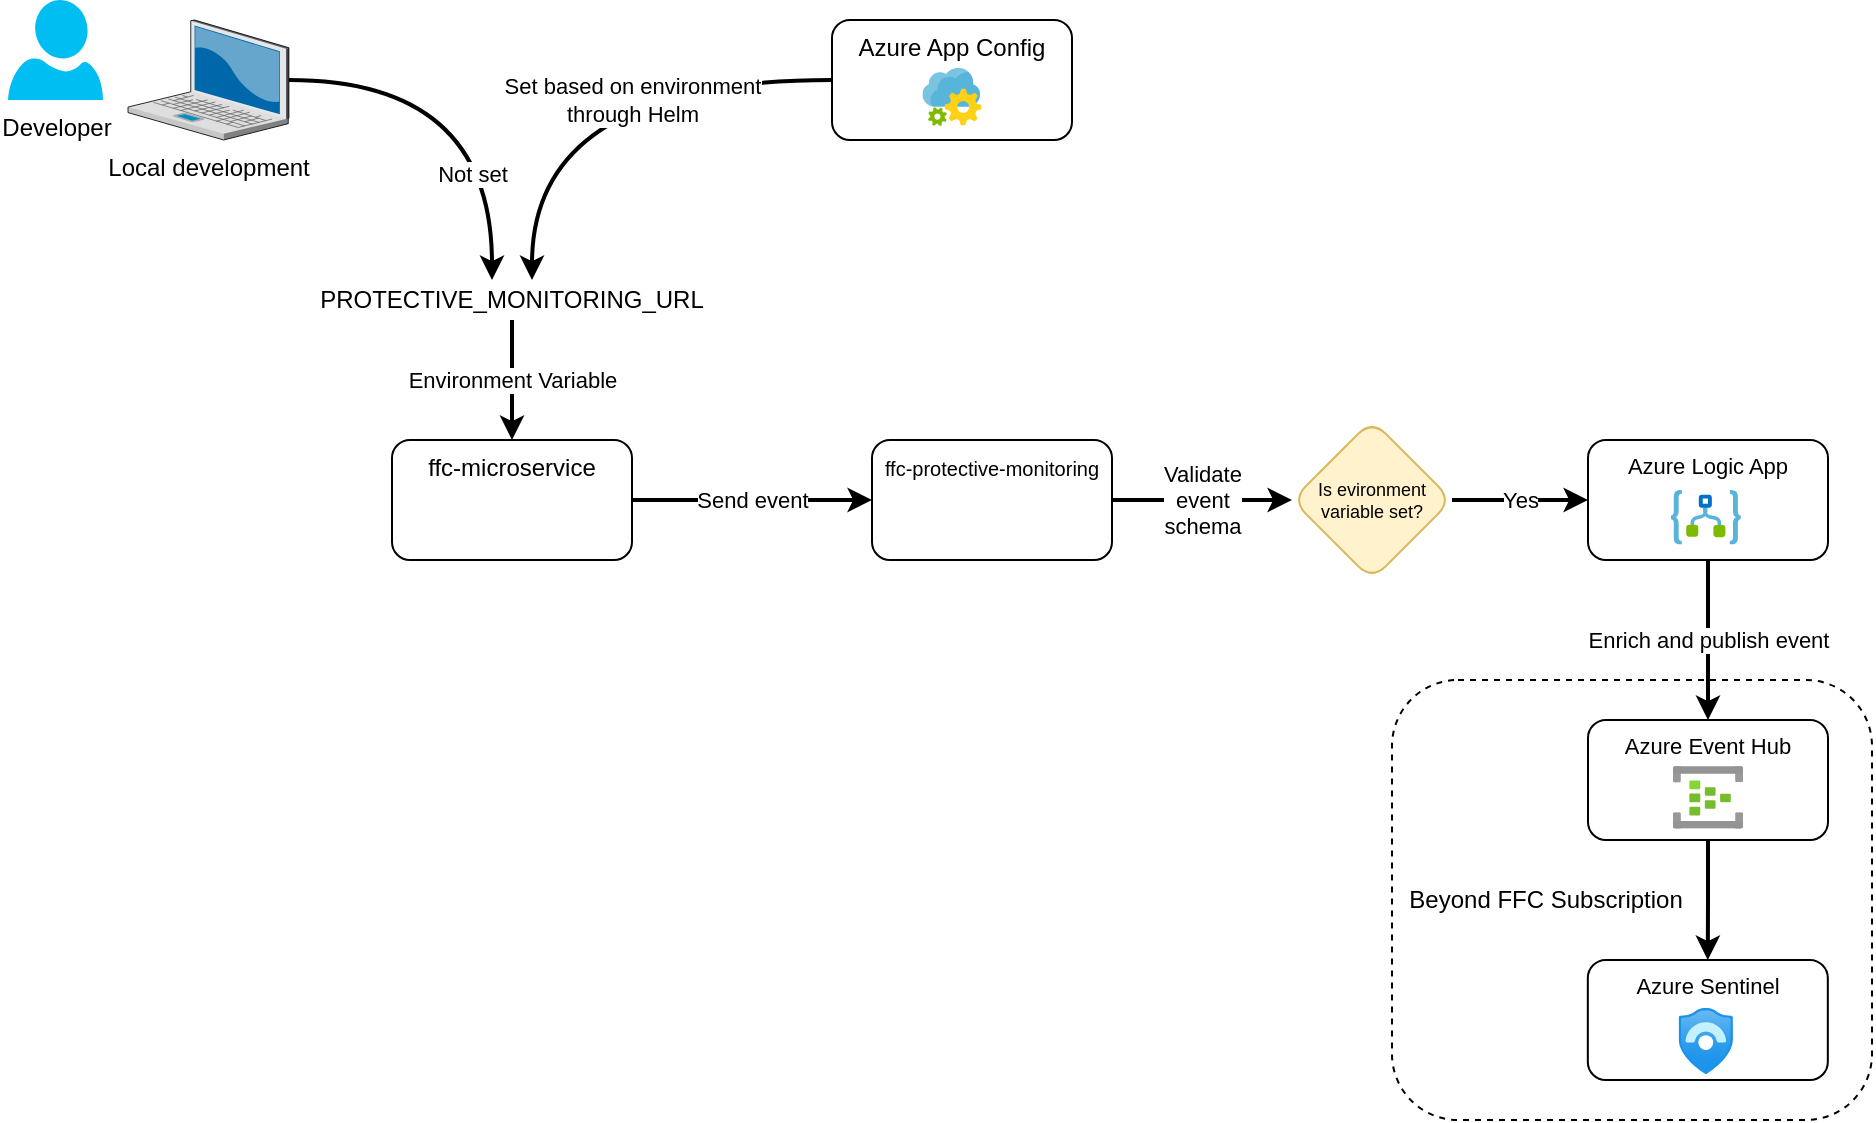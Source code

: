 <mxfile version="14.6.6" type="github">
  <diagram id="oyopK26iYF86LUZck6Hh" name="Page-1">
    <mxGraphModel dx="1038" dy="547" grid="1" gridSize="10" guides="1" tooltips="1" connect="1" arrows="1" fold="1" page="1" pageScale="1" pageWidth="827" pageHeight="1169" math="0" shadow="0">
      <root>
        <mxCell id="0" />
        <mxCell id="1" parent="0" />
        <mxCell id="5JPAob9po4CxYcs8UEPf-5" value="&amp;nbsp; Beyond FFC Subscription" style="rounded=1;whiteSpace=wrap;html=1;align=left;dashed=1;" vertex="1" parent="1">
          <mxGeometry x="720" y="380" width="240" height="220" as="geometry" />
        </mxCell>
        <mxCell id="rAvEq29Ckbkx6i7ZEFiu-17" value="Validate&lt;br&gt;event&lt;br&gt;schema" style="edgeStyle=orthogonalEdgeStyle;curved=1;rounded=0;orthogonalLoop=1;jettySize=auto;html=1;strokeWidth=2;" parent="1" source="rAvEq29Ckbkx6i7ZEFiu-1" target="rAvEq29Ckbkx6i7ZEFiu-16" edge="1">
          <mxGeometry relative="1" as="geometry" />
        </mxCell>
        <mxCell id="rAvEq29Ckbkx6i7ZEFiu-1" value="&lt;font style=&quot;font-size: 10px&quot;&gt;ffc-protective-monitoring&lt;/font&gt;" style="rounded=1;whiteSpace=wrap;html=1;verticalAlign=top;" parent="1" vertex="1">
          <mxGeometry x="460" y="260" width="120" height="60" as="geometry" />
        </mxCell>
        <mxCell id="rAvEq29Ckbkx6i7ZEFiu-3" value="" style="shape=image;html=1;verticalAlign=top;verticalLabelPosition=bottom;labelBackgroundColor=#ffffff;imageAspect=0;aspect=fixed;image=https://cdn0.iconfinder.com/data/icons/logos-21/40/NPM-128.png" parent="1" vertex="1">
          <mxGeometry x="500" y="282" width="38" height="38" as="geometry" />
        </mxCell>
        <mxCell id="rAvEq29Ckbkx6i7ZEFiu-6" value="Send event" style="edgeStyle=orthogonalEdgeStyle;rounded=0;orthogonalLoop=1;jettySize=auto;html=1;entryX=0;entryY=0.5;entryDx=0;entryDy=0;strokeWidth=2;" parent="1" source="rAvEq29Ckbkx6i7ZEFiu-4" target="rAvEq29Ckbkx6i7ZEFiu-1" edge="1">
          <mxGeometry relative="1" as="geometry" />
        </mxCell>
        <mxCell id="rAvEq29Ckbkx6i7ZEFiu-4" value="ffc-microservice" style="rounded=1;whiteSpace=wrap;html=1;verticalAlign=top;" parent="1" vertex="1">
          <mxGeometry x="220" y="260" width="120" height="60" as="geometry" />
        </mxCell>
        <mxCell id="rAvEq29Ckbkx6i7ZEFiu-5" value="" style="shape=image;html=1;verticalAlign=top;verticalLabelPosition=bottom;labelBackgroundColor=#ffffff;imageAspect=0;aspect=fixed;image=https://cdn4.iconfinder.com/data/icons/logos-and-brands/512/233_Node_Js_logo-128.png" parent="1" vertex="1">
          <mxGeometry x="266" y="285" width="28" height="28" as="geometry" />
        </mxCell>
        <mxCell id="rAvEq29Ckbkx6i7ZEFiu-9" value="Environment Variable" style="edgeStyle=orthogonalEdgeStyle;rounded=0;orthogonalLoop=1;jettySize=auto;html=1;entryX=0.5;entryY=0;entryDx=0;entryDy=0;strokeWidth=2;" parent="1" source="rAvEq29Ckbkx6i7ZEFiu-7" target="rAvEq29Ckbkx6i7ZEFiu-4" edge="1">
          <mxGeometry relative="1" as="geometry" />
        </mxCell>
        <mxCell id="rAvEq29Ckbkx6i7ZEFiu-7" value="PROTECTIVE_MONITORING_URL" style="text;html=1;strokeColor=none;fillColor=none;align=center;verticalAlign=middle;whiteSpace=wrap;rounded=0;" parent="1" vertex="1">
          <mxGeometry x="260" y="180" width="40" height="20" as="geometry" />
        </mxCell>
        <mxCell id="rAvEq29Ckbkx6i7ZEFiu-12" value="Not set" style="edgeStyle=orthogonalEdgeStyle;rounded=0;orthogonalLoop=1;jettySize=auto;html=1;entryX=0.25;entryY=0;entryDx=0;entryDy=0;strokeWidth=2;curved=1;" parent="1" source="rAvEq29Ckbkx6i7ZEFiu-11" target="rAvEq29Ckbkx6i7ZEFiu-7" edge="1">
          <mxGeometry x="0.472" y="-10" relative="1" as="geometry">
            <mxPoint as="offset" />
          </mxGeometry>
        </mxCell>
        <mxCell id="rAvEq29Ckbkx6i7ZEFiu-11" value="Local development" style="verticalLabelPosition=bottom;aspect=fixed;html=1;verticalAlign=top;strokeColor=none;align=center;outlineConnect=0;shape=mxgraph.citrix.laptop_2;" parent="1" vertex="1">
          <mxGeometry x="88" y="50" width="80.46" height="60" as="geometry" />
        </mxCell>
        <mxCell id="rAvEq29Ckbkx6i7ZEFiu-15" value="Set based on environment&lt;br&gt;through Helm" style="edgeStyle=orthogonalEdgeStyle;curved=1;rounded=0;orthogonalLoop=1;jettySize=auto;html=1;entryX=0.75;entryY=0;entryDx=0;entryDy=0;strokeWidth=2;" parent="1" source="rAvEq29Ckbkx6i7ZEFiu-13" target="rAvEq29Ckbkx6i7ZEFiu-7" edge="1">
          <mxGeometry x="-0.2" y="10" relative="1" as="geometry">
            <mxPoint as="offset" />
          </mxGeometry>
        </mxCell>
        <mxCell id="rAvEq29Ckbkx6i7ZEFiu-13" value="Azure App Config" style="rounded=1;whiteSpace=wrap;html=1;verticalAlign=top;" parent="1" vertex="1">
          <mxGeometry x="440" y="50" width="120" height="60" as="geometry" />
        </mxCell>
        <mxCell id="rAvEq29Ckbkx6i7ZEFiu-14" value="" style="aspect=fixed;html=1;points=[];align=center;image;fontSize=12;image=img/lib/mscae/App_Configuration.svg;" parent="1" vertex="1">
          <mxGeometry x="485.2" y="74" width="29.59" height="29" as="geometry" />
        </mxCell>
        <mxCell id="rAvEq29Ckbkx6i7ZEFiu-23" value="Yes" style="edgeStyle=orthogonalEdgeStyle;curved=1;rounded=0;orthogonalLoop=1;jettySize=auto;html=1;strokeWidth=2;fontSize=11;" parent="1" source="rAvEq29Ckbkx6i7ZEFiu-16" target="rAvEq29Ckbkx6i7ZEFiu-22" edge="1">
          <mxGeometry relative="1" as="geometry">
            <mxPoint as="offset" />
          </mxGeometry>
        </mxCell>
        <mxCell id="rAvEq29Ckbkx6i7ZEFiu-16" value="Is evironment variable set?" style="rhombus;whiteSpace=wrap;html=1;rounded=1;verticalAlign=middle;fontSize=9;fillColor=#fff2cc;strokeColor=#d6b656;" parent="1" vertex="1">
          <mxGeometry x="670" y="250" width="80" height="80" as="geometry" />
        </mxCell>
        <mxCell id="rAvEq29Ckbkx6i7ZEFiu-19" value="Developer" style="verticalLabelPosition=bottom;html=1;verticalAlign=top;align=center;strokeColor=none;fillColor=#00BEF2;shape=mxgraph.azure.user;fontSize=12;" parent="1" vertex="1">
          <mxGeometry x="28" y="40" width="47.5" height="50" as="geometry" />
        </mxCell>
        <mxCell id="rAvEq29Ckbkx6i7ZEFiu-26" value="Enrich and publish event" style="edgeStyle=orthogonalEdgeStyle;curved=1;rounded=0;orthogonalLoop=1;jettySize=auto;html=1;strokeWidth=2;fontSize=11;" parent="1" source="rAvEq29Ckbkx6i7ZEFiu-22" target="rAvEq29Ckbkx6i7ZEFiu-25" edge="1">
          <mxGeometry relative="1" as="geometry" />
        </mxCell>
        <mxCell id="rAvEq29Ckbkx6i7ZEFiu-22" value="Azure Logic App" style="whiteSpace=wrap;html=1;rounded=1;fontSize=11;verticalAlign=top;" parent="1" vertex="1">
          <mxGeometry x="818" y="260" width="120" height="60" as="geometry" />
        </mxCell>
        <mxCell id="rAvEq29Ckbkx6i7ZEFiu-24" value="" style="aspect=fixed;html=1;points=[];align=center;image;fontSize=12;image=img/lib/mscae/Logic_Apps.svg;fillColor=none;" parent="1" vertex="1">
          <mxGeometry x="859.41" y="285" width="35" height="27.3" as="geometry" />
        </mxCell>
        <mxCell id="5JPAob9po4CxYcs8UEPf-3" value="" style="edgeStyle=orthogonalEdgeStyle;rounded=0;orthogonalLoop=1;jettySize=auto;html=1;strokeWidth=2;" edge="1" parent="1" source="rAvEq29Ckbkx6i7ZEFiu-25" target="5JPAob9po4CxYcs8UEPf-2">
          <mxGeometry relative="1" as="geometry" />
        </mxCell>
        <mxCell id="rAvEq29Ckbkx6i7ZEFiu-25" value="Azure Event Hub" style="whiteSpace=wrap;html=1;rounded=1;fontSize=11;verticalAlign=top;" parent="1" vertex="1">
          <mxGeometry x="818" y="400" width="120" height="60" as="geometry" />
        </mxCell>
        <mxCell id="rAvEq29Ckbkx6i7ZEFiu-27" value="" style="aspect=fixed;html=1;points=[];align=center;image;fontSize=12;image=img/lib/azure2/analytics/Event_Hubs.svg;fillColor=none;" parent="1" vertex="1">
          <mxGeometry x="860.5" y="423" width="35" height="31.34" as="geometry" />
        </mxCell>
        <mxCell id="5JPAob9po4CxYcs8UEPf-2" value="Azure Sentinel" style="whiteSpace=wrap;html=1;rounded=1;fontSize=11;verticalAlign=top;" vertex="1" parent="1">
          <mxGeometry x="817.91" y="520" width="120" height="60" as="geometry" />
        </mxCell>
        <mxCell id="5JPAob9po4CxYcs8UEPf-4" value="" style="aspect=fixed;html=1;points=[];align=center;image;fontSize=12;image=img/lib/azure2/security/Azure_Sentinel.svg;" vertex="1" parent="1">
          <mxGeometry x="863.32" y="544" width="27.17" height="33" as="geometry" />
        </mxCell>
      </root>
    </mxGraphModel>
  </diagram>
</mxfile>
